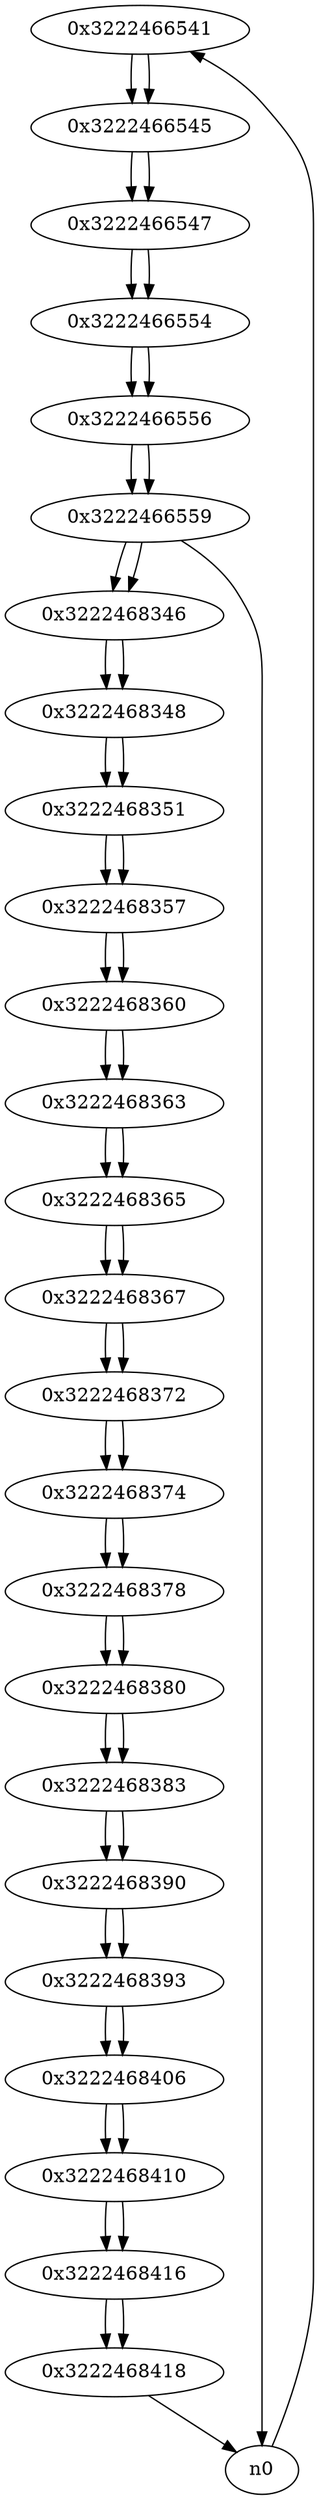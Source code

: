 digraph G{
/* nodes */
  n1 [label="0x3222466541"]
  n2 [label="0x3222466545"]
  n3 [label="0x3222466547"]
  n4 [label="0x3222466554"]
  n5 [label="0x3222466556"]
  n6 [label="0x3222466559"]
  n7 [label="0x3222468346"]
  n8 [label="0x3222468348"]
  n9 [label="0x3222468351"]
  n10 [label="0x3222468357"]
  n11 [label="0x3222468360"]
  n12 [label="0x3222468363"]
  n13 [label="0x3222468365"]
  n14 [label="0x3222468367"]
  n15 [label="0x3222468372"]
  n16 [label="0x3222468374"]
  n17 [label="0x3222468378"]
  n18 [label="0x3222468380"]
  n19 [label="0x3222468383"]
  n20 [label="0x3222468390"]
  n21 [label="0x3222468393"]
  n22 [label="0x3222468406"]
  n23 [label="0x3222468410"]
  n24 [label="0x3222468416"]
  n25 [label="0x3222468418"]
/* edges */
n1 -> n2;
n0 -> n1;
n2 -> n3;
n1 -> n2;
n3 -> n4;
n2 -> n3;
n4 -> n5;
n3 -> n4;
n5 -> n6;
n4 -> n5;
n6 -> n7;
n6 -> n0;
n5 -> n6;
n7 -> n8;
n6 -> n7;
n8 -> n9;
n7 -> n8;
n9 -> n10;
n8 -> n9;
n10 -> n11;
n9 -> n10;
n11 -> n12;
n10 -> n11;
n12 -> n13;
n11 -> n12;
n13 -> n14;
n12 -> n13;
n14 -> n15;
n13 -> n14;
n15 -> n16;
n14 -> n15;
n16 -> n17;
n15 -> n16;
n17 -> n18;
n16 -> n17;
n18 -> n19;
n17 -> n18;
n19 -> n20;
n18 -> n19;
n20 -> n21;
n19 -> n20;
n21 -> n22;
n20 -> n21;
n22 -> n23;
n21 -> n22;
n23 -> n24;
n22 -> n23;
n24 -> n25;
n23 -> n24;
n25 -> n0;
n24 -> n25;
}
